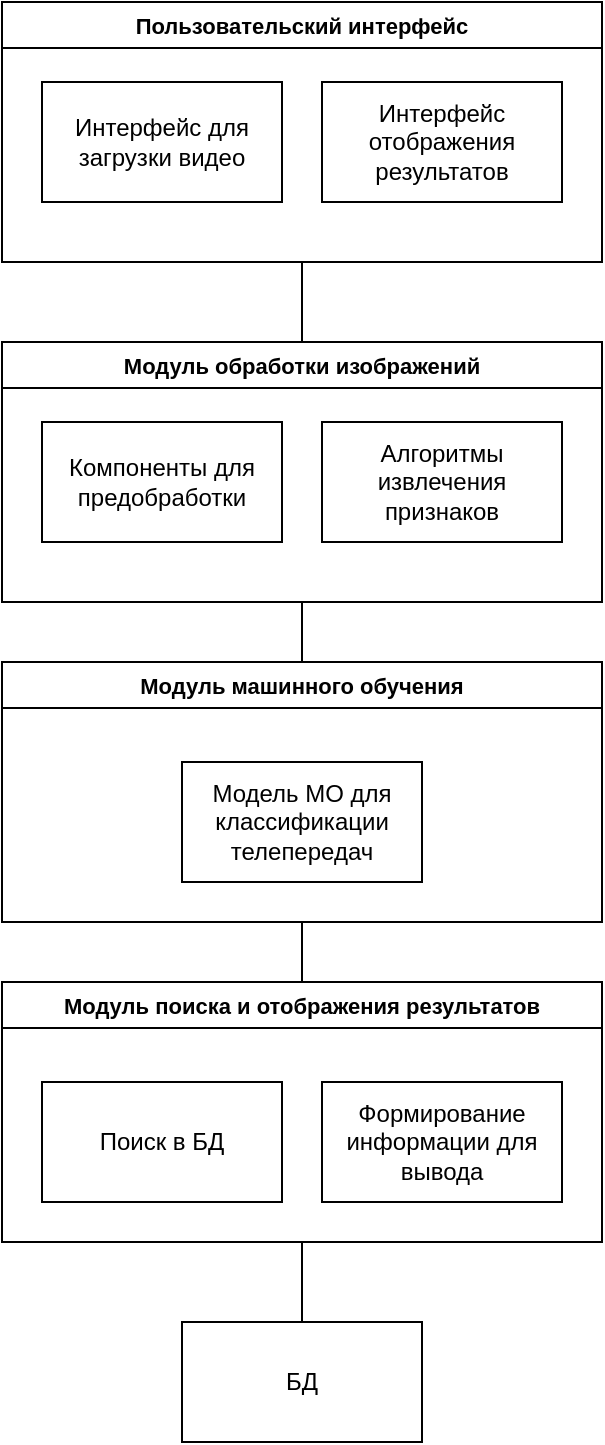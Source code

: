 <mxfile version="24.2.5" type="device" pages="3">
  <diagram name="Структурная" id="2YBvvXClWsGukQMizWep">
    <mxGraphModel dx="794" dy="519" grid="1" gridSize="10" guides="1" tooltips="1" connect="1" arrows="1" fold="1" page="1" pageScale="1" pageWidth="850" pageHeight="1100" math="0" shadow="0">
      <root>
        <mxCell id="0" />
        <mxCell id="1" parent="0" />
        <mxCell id="Xhy8-z913uqPu8jckUhC-14" style="edgeStyle=orthogonalEdgeStyle;rounded=0;orthogonalLoop=1;jettySize=auto;html=1;strokeColor=default;align=center;verticalAlign=middle;fontFamily=Helvetica;fontSize=11;fontColor=default;labelBackgroundColor=default;endArrow=none;endFill=0;" parent="1" source="Xhy8-z913uqPu8jckUhC-10" target="Xhy8-z913uqPu8jckUhC-11" edge="1">
          <mxGeometry relative="1" as="geometry" />
        </mxCell>
        <mxCell id="Xhy8-z913uqPu8jckUhC-10" value="Пользовательский интерфейс" style="swimlane;whiteSpace=wrap;html=1;fontFamily=Helvetica;fontSize=11;fontColor=default;labelBackgroundColor=default;" parent="1" vertex="1">
          <mxGeometry x="30" y="20" width="300" height="130" as="geometry" />
        </mxCell>
        <mxCell id="Xhy8-z913uqPu8jckUhC-6" value="Интерфейс для загрузки видео" style="rounded=0;whiteSpace=wrap;html=1;" parent="Xhy8-z913uqPu8jckUhC-10" vertex="1">
          <mxGeometry x="20" y="40" width="120" height="60" as="geometry" />
        </mxCell>
        <mxCell id="Xhy8-z913uqPu8jckUhC-7" value="Интерфейс отображения результатов" style="rounded=0;whiteSpace=wrap;html=1;" parent="Xhy8-z913uqPu8jckUhC-10" vertex="1">
          <mxGeometry x="160" y="40" width="120" height="60" as="geometry" />
        </mxCell>
        <mxCell id="Xhy8-z913uqPu8jckUhC-18" style="edgeStyle=orthogonalEdgeStyle;rounded=0;orthogonalLoop=1;jettySize=auto;html=1;strokeColor=default;align=center;verticalAlign=middle;fontFamily=Helvetica;fontSize=11;fontColor=default;labelBackgroundColor=default;endArrow=none;endFill=0;" parent="1" source="Xhy8-z913uqPu8jckUhC-11" target="Xhy8-z913uqPu8jckUhC-15" edge="1">
          <mxGeometry relative="1" as="geometry" />
        </mxCell>
        <mxCell id="Xhy8-z913uqPu8jckUhC-11" value="Модуль обработки изображений" style="swimlane;whiteSpace=wrap;html=1;fontFamily=Helvetica;fontSize=11;fontColor=default;labelBackgroundColor=default;" parent="1" vertex="1">
          <mxGeometry x="30" y="190" width="300" height="130" as="geometry" />
        </mxCell>
        <mxCell id="Xhy8-z913uqPu8jckUhC-12" value="Компоненты для предобработки" style="rounded=0;whiteSpace=wrap;html=1;" parent="Xhy8-z913uqPu8jckUhC-11" vertex="1">
          <mxGeometry x="20" y="40" width="120" height="60" as="geometry" />
        </mxCell>
        <mxCell id="Xhy8-z913uqPu8jckUhC-13" value="Алгоритмы извлечения признаков" style="rounded=0;whiteSpace=wrap;html=1;" parent="Xhy8-z913uqPu8jckUhC-11" vertex="1">
          <mxGeometry x="160" y="40" width="120" height="60" as="geometry" />
        </mxCell>
        <mxCell id="Xhy8-z913uqPu8jckUhC-26" style="edgeStyle=orthogonalEdgeStyle;rounded=0;orthogonalLoop=1;jettySize=auto;html=1;strokeColor=default;align=center;verticalAlign=middle;fontFamily=Helvetica;fontSize=11;fontColor=default;labelBackgroundColor=default;endArrow=none;endFill=0;" parent="1" source="Xhy8-z913uqPu8jckUhC-15" target="Xhy8-z913uqPu8jckUhC-19" edge="1">
          <mxGeometry relative="1" as="geometry" />
        </mxCell>
        <mxCell id="Xhy8-z913uqPu8jckUhC-15" value="Модуль машинного обучения" style="swimlane;whiteSpace=wrap;html=1;fontFamily=Helvetica;fontSize=11;fontColor=default;labelBackgroundColor=default;" parent="1" vertex="1">
          <mxGeometry x="30" y="350" width="300" height="130" as="geometry" />
        </mxCell>
        <mxCell id="Xhy8-z913uqPu8jckUhC-16" value="Модель МО для классификации телепередач" style="rounded=0;whiteSpace=wrap;html=1;" parent="Xhy8-z913uqPu8jckUhC-15" vertex="1">
          <mxGeometry x="90" y="50" width="120" height="60" as="geometry" />
        </mxCell>
        <mxCell id="Xhy8-z913uqPu8jckUhC-27" style="edgeStyle=orthogonalEdgeStyle;rounded=0;orthogonalLoop=1;jettySize=auto;html=1;strokeColor=default;align=center;verticalAlign=middle;fontFamily=Helvetica;fontSize=11;fontColor=default;labelBackgroundColor=default;endArrow=none;endFill=0;" parent="1" source="Xhy8-z913uqPu8jckUhC-19" target="Xhy8-z913uqPu8jckUhC-25" edge="1">
          <mxGeometry relative="1" as="geometry" />
        </mxCell>
        <mxCell id="Xhy8-z913uqPu8jckUhC-19" value="Модуль поиска и отображения результатов" style="swimlane;whiteSpace=wrap;html=1;fontFamily=Helvetica;fontSize=11;fontColor=default;labelBackgroundColor=default;" parent="1" vertex="1">
          <mxGeometry x="30" y="510" width="300" height="130" as="geometry" />
        </mxCell>
        <mxCell id="Xhy8-z913uqPu8jckUhC-20" value="Поиск в БД" style="rounded=0;whiteSpace=wrap;html=1;" parent="Xhy8-z913uqPu8jckUhC-19" vertex="1">
          <mxGeometry x="20" y="50" width="120" height="60" as="geometry" />
        </mxCell>
        <mxCell id="Xhy8-z913uqPu8jckUhC-21" value="Формирование информации для вывода" style="rounded=0;whiteSpace=wrap;html=1;" parent="Xhy8-z913uqPu8jckUhC-19" vertex="1">
          <mxGeometry x="160" y="50" width="120" height="60" as="geometry" />
        </mxCell>
        <mxCell id="Xhy8-z913uqPu8jckUhC-25" value="БД" style="rounded=0;whiteSpace=wrap;html=1;" parent="1" vertex="1">
          <mxGeometry x="120" y="680" width="120" height="60" as="geometry" />
        </mxCell>
      </root>
    </mxGraphModel>
  </diagram>
  <diagram id="JtmkYJL3S3MbgOjVV1W5" name="Функциональная">
    <mxGraphModel dx="794" dy="519" grid="1" gridSize="10" guides="1" tooltips="1" connect="1" arrows="1" fold="1" page="1" pageScale="1" pageWidth="827" pageHeight="1169" math="0" shadow="0">
      <root>
        <mxCell id="0" />
        <mxCell id="1" parent="0" />
        <mxCell id="P9iOWwEfQE9yXsueIdrj-24" style="edgeStyle=orthogonalEdgeStyle;rounded=0;orthogonalLoop=1;jettySize=auto;html=1;strokeColor=default;align=center;verticalAlign=middle;fontFamily=Helvetica;fontSize=11;fontColor=default;labelBackgroundColor=default;endArrow=classic;endFill=1;" parent="1" source="P9iOWwEfQE9yXsueIdrj-16" target="P9iOWwEfQE9yXsueIdrj-15" edge="1">
          <mxGeometry relative="1" as="geometry" />
        </mxCell>
        <mxCell id="P9iOWwEfQE9yXsueIdrj-16" value="БД" style="rounded=0;whiteSpace=wrap;html=1;" parent="1" vertex="1">
          <mxGeometry x="130" y="525" width="120" height="60" as="geometry" />
        </mxCell>
        <mxCell id="P9iOWwEfQE9yXsueIdrj-18" style="edgeStyle=orthogonalEdgeStyle;rounded=0;orthogonalLoop=1;jettySize=auto;html=1;strokeColor=default;align=center;verticalAlign=middle;fontFamily=Helvetica;fontSize=11;fontColor=default;labelBackgroundColor=default;endArrow=classic;endFill=1;" parent="1" source="P9iOWwEfQE9yXsueIdrj-17" target="P9iOWwEfQE9yXsueIdrj-3" edge="1">
          <mxGeometry relative="1" as="geometry">
            <mxPoint x="320" y="75" as="targetPoint" />
            <Array as="points" />
          </mxGeometry>
        </mxCell>
        <mxCell id="P9iOWwEfQE9yXsueIdrj-17" value="Изображение / Видеофрагмент" style="shape=manualInput;whiteSpace=wrap;html=1;fontFamily=Helvetica;fontSize=11;fontColor=default;labelBackgroundColor=default;align=right;verticalAlign=bottom;" parent="1" vertex="1">
          <mxGeometry x="320" y="50" width="110" height="60" as="geometry" />
        </mxCell>
        <mxCell id="P9iOWwEfQE9yXsueIdrj-27" value="" style="edgeStyle=orthogonalEdgeStyle;rounded=0;orthogonalLoop=1;jettySize=auto;html=1;strokeColor=default;align=center;verticalAlign=middle;fontFamily=Helvetica;fontSize=11;fontColor=default;labelBackgroundColor=default;endArrow=classic;endFill=1;" parent="1" source="P9iOWwEfQE9yXsueIdrj-4" target="P9iOWwEfQE9yXsueIdrj-26" edge="1">
          <mxGeometry relative="1" as="geometry" />
        </mxCell>
        <mxCell id="P9iOWwEfQE9yXsueIdrj-4" value="Интерфейс отображения результатов" style="rounded=0;whiteSpace=wrap;html=1;" parent="1" vertex="1">
          <mxGeometry x="294" y="240" width="120" height="60" as="geometry" />
        </mxCell>
        <mxCell id="P9iOWwEfQE9yXsueIdrj-19" style="edgeStyle=orthogonalEdgeStyle;rounded=0;orthogonalLoop=1;jettySize=auto;html=1;strokeColor=default;align=center;verticalAlign=middle;fontFamily=Helvetica;fontSize=11;fontColor=default;labelBackgroundColor=default;endArrow=classic;endFill=1;" parent="1" source="P9iOWwEfQE9yXsueIdrj-3" target="P9iOWwEfQE9yXsueIdrj-7" edge="1">
          <mxGeometry relative="1" as="geometry" />
        </mxCell>
        <mxCell id="P9iOWwEfQE9yXsueIdrj-3" value="Интерфейс для загрузки видео" style="rounded=0;whiteSpace=wrap;html=1;" parent="1" vertex="1">
          <mxGeometry x="130" y="50" width="120" height="60" as="geometry" />
        </mxCell>
        <mxCell id="P9iOWwEfQE9yXsueIdrj-20" style="edgeStyle=orthogonalEdgeStyle;rounded=0;orthogonalLoop=1;jettySize=auto;html=1;strokeColor=default;align=center;verticalAlign=middle;fontFamily=Helvetica;fontSize=11;fontColor=default;labelBackgroundColor=default;endArrow=classic;endFill=1;" parent="1" source="P9iOWwEfQE9yXsueIdrj-7" target="P9iOWwEfQE9yXsueIdrj-8" edge="1">
          <mxGeometry relative="1" as="geometry" />
        </mxCell>
        <mxCell id="P9iOWwEfQE9yXsueIdrj-7" value="Компоненты для предобработки" style="rounded=0;whiteSpace=wrap;html=1;" parent="1" vertex="1">
          <mxGeometry x="130" y="150" width="120" height="60" as="geometry" />
        </mxCell>
        <mxCell id="P9iOWwEfQE9yXsueIdrj-21" style="edgeStyle=orthogonalEdgeStyle;rounded=0;orthogonalLoop=1;jettySize=auto;html=1;strokeColor=default;align=center;verticalAlign=middle;fontFamily=Helvetica;fontSize=11;fontColor=default;labelBackgroundColor=default;endArrow=classic;endFill=1;" parent="1" source="P9iOWwEfQE9yXsueIdrj-8" target="P9iOWwEfQE9yXsueIdrj-11" edge="1">
          <mxGeometry relative="1" as="geometry" />
        </mxCell>
        <mxCell id="P9iOWwEfQE9yXsueIdrj-8" value="Алгоритмы извлечения признаков" style="rounded=0;whiteSpace=wrap;html=1;" parent="1" vertex="1">
          <mxGeometry x="130" y="240" width="120" height="60" as="geometry" />
        </mxCell>
        <mxCell id="P9iOWwEfQE9yXsueIdrj-22" style="edgeStyle=orthogonalEdgeStyle;rounded=0;orthogonalLoop=1;jettySize=auto;html=1;strokeColor=default;align=center;verticalAlign=middle;fontFamily=Helvetica;fontSize=11;fontColor=default;labelBackgroundColor=default;endArrow=classic;endFill=1;" parent="1" source="P9iOWwEfQE9yXsueIdrj-11" target="P9iOWwEfQE9yXsueIdrj-14" edge="1">
          <mxGeometry relative="1" as="geometry" />
        </mxCell>
        <mxCell id="P9iOWwEfQE9yXsueIdrj-11" value="Модель МО для классификации телепередач" style="rounded=0;whiteSpace=wrap;html=1;" parent="1" vertex="1">
          <mxGeometry x="130" y="330" width="120" height="60" as="geometry" />
        </mxCell>
        <mxCell id="P9iOWwEfQE9yXsueIdrj-25" style="edgeStyle=orthogonalEdgeStyle;rounded=0;orthogonalLoop=1;jettySize=auto;html=1;strokeColor=default;align=center;verticalAlign=middle;fontFamily=Helvetica;fontSize=11;fontColor=default;labelBackgroundColor=default;endArrow=classic;endFill=1;" parent="1" source="P9iOWwEfQE9yXsueIdrj-15" target="P9iOWwEfQE9yXsueIdrj-4" edge="1">
          <mxGeometry relative="1" as="geometry" />
        </mxCell>
        <mxCell id="P9iOWwEfQE9yXsueIdrj-15" value="Формирование информации для вывода" style="rounded=0;whiteSpace=wrap;html=1;" parent="1" vertex="1">
          <mxGeometry x="294" y="350" width="120" height="60" as="geometry" />
        </mxCell>
        <mxCell id="P9iOWwEfQE9yXsueIdrj-23" style="edgeStyle=orthogonalEdgeStyle;rounded=0;orthogonalLoop=1;jettySize=auto;html=1;strokeColor=default;align=center;verticalAlign=middle;fontFamily=Helvetica;fontSize=11;fontColor=default;labelBackgroundColor=default;endArrow=classic;endFill=1;" parent="1" source="P9iOWwEfQE9yXsueIdrj-14" target="P9iOWwEfQE9yXsueIdrj-16" edge="1">
          <mxGeometry relative="1" as="geometry" />
        </mxCell>
        <mxCell id="P9iOWwEfQE9yXsueIdrj-14" value="Поиск в БД" style="rounded=0;whiteSpace=wrap;html=1;" parent="1" vertex="1">
          <mxGeometry x="130" y="420" width="120" height="60" as="geometry" />
        </mxCell>
        <mxCell id="P9iOWwEfQE9yXsueIdrj-26" value="Результат" style="shape=display;whiteSpace=wrap;html=1;fontFamily=Helvetica;fontSize=11;fontColor=default;labelBackgroundColor=default;" parent="1" vertex="1">
          <mxGeometry x="314" y="150" width="80" height="40" as="geometry" />
        </mxCell>
      </root>
    </mxGraphModel>
  </diagram>
  <diagram id="zu1P3EPsuwU7Xn169ZAO" name="Описание компонентов">
    <mxGraphModel dx="1323" dy="865" grid="1" gridSize="10" guides="1" tooltips="1" connect="1" arrows="1" fold="1" page="1" pageScale="1" pageWidth="827" pageHeight="1169" math="0" shadow="0">
      <root>
        <mxCell id="0" />
        <mxCell id="1" parent="0" />
        <mxCell id="CA1_GyaabQnWILwRNP8R-2" style="edgeStyle=orthogonalEdgeStyle;rounded=0;orthogonalLoop=1;jettySize=auto;html=1;entryX=0;entryY=0.5;entryDx=0;entryDy=0;" edge="1" parent="1" source="CA1_GyaabQnWILwRNP8R-1" target="8dLn6kWw0HhKBP09OjSo-5">
          <mxGeometry relative="1" as="geometry">
            <mxPoint x="410" y="210" as="targetPoint" />
            <Array as="points">
              <mxPoint x="260" y="265" />
              <mxPoint x="60" y="265" />
              <mxPoint x="60" y="340" />
            </Array>
          </mxGeometry>
        </mxCell>
        <mxCell id="CA1_GyaabQnWILwRNP8R-5" value="Видеофайл/изображение" style="edgeLabel;html=1;align=center;verticalAlign=middle;resizable=0;points=[];" vertex="1" connectable="0" parent="CA1_GyaabQnWILwRNP8R-2">
          <mxGeometry x="0.47" y="1" relative="1" as="geometry">
            <mxPoint x="-21" y="-29" as="offset" />
          </mxGeometry>
        </mxCell>
        <mxCell id="CA1_GyaabQnWILwRNP8R-3" style="edgeStyle=orthogonalEdgeStyle;rounded=0;orthogonalLoop=1;jettySize=auto;html=1;startArrow=classic;startFill=1;endArrow=none;endFill=0;" edge="1" parent="1" source="CA1_GyaabQnWILwRNP8R-1">
          <mxGeometry relative="1" as="geometry">
            <mxPoint x="100" y="210" as="targetPoint" />
          </mxGeometry>
        </mxCell>
        <mxCell id="CA1_GyaabQnWILwRNP8R-4" value="Пользовательский ввод" style="edgeLabel;html=1;align=center;verticalAlign=middle;resizable=0;points=[];" vertex="1" connectable="0" parent="CA1_GyaabQnWILwRNP8R-3">
          <mxGeometry x="0.44" y="-1" relative="1" as="geometry">
            <mxPoint x="-8" y="-19" as="offset" />
          </mxGeometry>
        </mxCell>
        <mxCell id="CA1_GyaabQnWILwRNP8R-1" value="Интерфейс для загрузки видео" style="rounded=0;whiteSpace=wrap;html=1;" vertex="1" parent="1">
          <mxGeometry x="200" y="180" width="120" height="60" as="geometry" />
        </mxCell>
        <mxCell id="Wb9NDqVCcSAxEgXEN_8J-2" style="edgeStyle=orthogonalEdgeStyle;rounded=0;orthogonalLoop=1;jettySize=auto;html=1;" edge="1" parent="1" source="USt3ba_aJKH7huANVrqa-6">
          <mxGeometry relative="1" as="geometry">
            <mxPoint x="700" y="750" as="targetPoint" />
          </mxGeometry>
        </mxCell>
        <mxCell id="Wb9NDqVCcSAxEgXEN_8J-3" value="Отображение пользователю" style="edgeLabel;html=1;align=center;verticalAlign=middle;resizable=0;points=[];" vertex="1" connectable="0" parent="Wb9NDqVCcSAxEgXEN_8J-2">
          <mxGeometry x="0.334" y="4" relative="1" as="geometry">
            <mxPoint x="41" y="-16" as="offset" />
          </mxGeometry>
        </mxCell>
        <mxCell id="USt3ba_aJKH7huANVrqa-6" value="Интерфейс отображения результатов" style="rounded=0;whiteSpace=wrap;html=1;" vertex="1" parent="1">
          <mxGeometry x="520" y="720" width="120" height="60" as="geometry" />
        </mxCell>
        <mxCell id="8dLn6kWw0HhKBP09OjSo-1" style="edgeStyle=orthogonalEdgeStyle;rounded=0;orthogonalLoop=1;jettySize=auto;html=1;entryX=0;entryY=0.5;entryDx=0;entryDy=0;" edge="1" parent="1" source="8dLn6kWw0HhKBP09OjSo-5" target="8dLn6kWw0HhKBP09OjSo-10">
          <mxGeometry relative="1" as="geometry">
            <mxPoint x="410" y="340" as="targetPoint" />
            <Array as="points">
              <mxPoint x="270" y="410" />
              <mxPoint x="60" y="410" />
              <mxPoint x="60" y="480" />
            </Array>
          </mxGeometry>
        </mxCell>
        <mxCell id="8dLn6kWw0HhKBP09OjSo-2" value="Обработнные данные" style="edgeLabel;html=1;align=center;verticalAlign=middle;resizable=0;points=[];" vertex="1" connectable="0" parent="8dLn6kWw0HhKBP09OjSo-1">
          <mxGeometry x="0.47" y="1" relative="1" as="geometry">
            <mxPoint x="12" y="-19" as="offset" />
          </mxGeometry>
        </mxCell>
        <mxCell id="8dLn6kWw0HhKBP09OjSo-3" style="edgeStyle=orthogonalEdgeStyle;rounded=0;orthogonalLoop=1;jettySize=auto;html=1;startArrow=classic;startFill=1;endArrow=none;endFill=0;" edge="1" parent="1" source="8dLn6kWw0HhKBP09OjSo-5">
          <mxGeometry relative="1" as="geometry">
            <mxPoint x="110" y="340" as="targetPoint" />
          </mxGeometry>
        </mxCell>
        <mxCell id="8dLn6kWw0HhKBP09OjSo-5" value="Компоненты для предобработки" style="rounded=0;whiteSpace=wrap;html=1;" vertex="1" parent="1">
          <mxGeometry x="210" y="310" width="120" height="60" as="geometry" />
        </mxCell>
        <mxCell id="8dLn6kWw0HhKBP09OjSo-6" style="edgeStyle=orthogonalEdgeStyle;rounded=0;orthogonalLoop=1;jettySize=auto;html=1;entryX=0;entryY=0.5;entryDx=0;entryDy=0;" edge="1" parent="1" source="8dLn6kWw0HhKBP09OjSo-10" target="wZiBYahngklIc1PBBzS9-5">
          <mxGeometry relative="1" as="geometry">
            <mxPoint x="400" y="480" as="targetPoint" />
            <Array as="points">
              <mxPoint x="260" y="530" />
              <mxPoint x="60" y="530" />
              <mxPoint x="60" y="570" />
            </Array>
          </mxGeometry>
        </mxCell>
        <mxCell id="8dLn6kWw0HhKBP09OjSo-7" value="Признаки для модели МО" style="edgeLabel;html=1;align=center;verticalAlign=middle;resizable=0;points=[];" vertex="1" connectable="0" parent="8dLn6kWw0HhKBP09OjSo-6">
          <mxGeometry x="0.47" y="1" relative="1" as="geometry">
            <mxPoint x="12" y="-19" as="offset" />
          </mxGeometry>
        </mxCell>
        <mxCell id="8dLn6kWw0HhKBP09OjSo-10" value="Алгоритм извлечения признаков" style="rounded=0;whiteSpace=wrap;html=1;" vertex="1" parent="1">
          <mxGeometry x="200" y="450" width="120" height="60" as="geometry" />
        </mxCell>
        <mxCell id="wZiBYahngklIc1PBBzS9-1" style="edgeStyle=orthogonalEdgeStyle;rounded=0;orthogonalLoop=1;jettySize=auto;html=1;" edge="1" parent="1" source="wZiBYahngklIc1PBBzS9-5" target="m5lpQ8HKUemsLjIif-sB-5">
          <mxGeometry relative="1" as="geometry">
            <mxPoint x="400" y="570" as="targetPoint" />
          </mxGeometry>
        </mxCell>
        <mxCell id="wZiBYahngklIc1PBBzS9-2" value="Предсказание на основе модели" style="edgeLabel;html=1;align=center;verticalAlign=middle;resizable=0;points=[];" vertex="1" connectable="0" parent="wZiBYahngklIc1PBBzS9-1">
          <mxGeometry x="0.47" y="1" relative="1" as="geometry">
            <mxPoint x="-47" y="-19" as="offset" />
          </mxGeometry>
        </mxCell>
        <mxCell id="wZiBYahngklIc1PBBzS9-5" value="Модель МО" style="rounded=0;whiteSpace=wrap;html=1;" vertex="1" parent="1">
          <mxGeometry x="200" y="540" width="120" height="60" as="geometry" />
        </mxCell>
        <mxCell id="eGCq8gASUKpd-wSrJviy-1" style="edgeStyle=orthogonalEdgeStyle;rounded=0;orthogonalLoop=1;jettySize=auto;html=1;entryX=0;entryY=0.5;entryDx=0;entryDy=0;" edge="1" parent="1" source="eGCq8gASUKpd-wSrJviy-5" target="MubdR3RjqJo_nvfEfuHu-5">
          <mxGeometry relative="1" as="geometry">
            <mxPoint x="400" y="810" as="targetPoint" />
            <Array as="points">
              <mxPoint x="260" y="860" />
              <mxPoint x="90" y="860" />
              <mxPoint x="90" y="900" />
            </Array>
          </mxGeometry>
        </mxCell>
        <mxCell id="eGCq8gASUKpd-wSrJviy-2" value="Запрос на языке SQL" style="edgeLabel;html=1;align=center;verticalAlign=middle;resizable=0;points=[];" vertex="1" connectable="0" parent="eGCq8gASUKpd-wSrJviy-1">
          <mxGeometry x="0.47" y="1" relative="1" as="geometry">
            <mxPoint x="12" y="-19" as="offset" />
          </mxGeometry>
        </mxCell>
        <mxCell id="eGCq8gASUKpd-wSrJviy-3" style="edgeStyle=orthogonalEdgeStyle;rounded=0;orthogonalLoop=1;jettySize=auto;html=1;startArrow=classic;startFill=1;endArrow=none;endFill=0;entryX=0.5;entryY=1;entryDx=0;entryDy=0;" edge="1" parent="1" source="eGCq8gASUKpd-wSrJviy-5" target="wZiBYahngklIc1PBBzS9-5">
          <mxGeometry relative="1" as="geometry">
            <mxPoint x="100" y="810" as="targetPoint" />
            <Array as="points">
              <mxPoint x="90" y="810" />
              <mxPoint x="90" y="600" />
            </Array>
          </mxGeometry>
        </mxCell>
        <mxCell id="eGCq8gASUKpd-wSrJviy-4" value="Запрос от модели" style="edgeLabel;html=1;align=center;verticalAlign=middle;resizable=0;points=[];" vertex="1" connectable="0" parent="eGCq8gASUKpd-wSrJviy-3">
          <mxGeometry x="0.44" y="-1" relative="1" as="geometry">
            <mxPoint x="-12" y="39" as="offset" />
          </mxGeometry>
        </mxCell>
        <mxCell id="eGCq8gASUKpd-wSrJviy-5" value="Поиск в БД" style="rounded=0;whiteSpace=wrap;html=1;" vertex="1" parent="1">
          <mxGeometry x="200" y="780" width="120" height="60" as="geometry" />
        </mxCell>
        <mxCell id="MubdR3RjqJo_nvfEfuHu-1" style="edgeStyle=orthogonalEdgeStyle;rounded=0;orthogonalLoop=1;jettySize=auto;html=1;" edge="1" parent="1" source="MubdR3RjqJo_nvfEfuHu-5" target="wZiBYahngklIc1PBBzS9-5">
          <mxGeometry relative="1" as="geometry">
            <mxPoint x="400" y="900" as="targetPoint" />
            <Array as="points">
              <mxPoint x="380" y="900" />
              <mxPoint x="380" y="630" />
              <mxPoint x="260" y="630" />
            </Array>
          </mxGeometry>
        </mxCell>
        <mxCell id="MubdR3RjqJo_nvfEfuHu-2" value="Данные поиска" style="edgeLabel;html=1;align=center;verticalAlign=middle;resizable=0;points=[];" vertex="1" connectable="0" parent="MubdR3RjqJo_nvfEfuHu-1">
          <mxGeometry x="0.47" y="1" relative="1" as="geometry">
            <mxPoint x="12" y="-19" as="offset" />
          </mxGeometry>
        </mxCell>
        <mxCell id="MubdR3RjqJo_nvfEfuHu-5" value="БД" style="rounded=0;whiteSpace=wrap;html=1;" vertex="1" parent="1">
          <mxGeometry x="200" y="870" width="120" height="60" as="geometry" />
        </mxCell>
        <mxCell id="m5lpQ8HKUemsLjIif-sB-1" style="edgeStyle=orthogonalEdgeStyle;rounded=0;orthogonalLoop=1;jettySize=auto;html=1;" edge="1" parent="1" source="m5lpQ8HKUemsLjIif-sB-5" target="USt3ba_aJKH7huANVrqa-6">
          <mxGeometry relative="1" as="geometry">
            <mxPoint x="720" y="570" as="targetPoint" />
          </mxGeometry>
        </mxCell>
        <mxCell id="m5lpQ8HKUemsLjIif-sB-2" value="Информация для вывода" style="edgeLabel;html=1;align=center;verticalAlign=middle;resizable=0;points=[];" vertex="1" connectable="0" parent="m5lpQ8HKUemsLjIif-sB-1">
          <mxGeometry x="0.47" y="1" relative="1" as="geometry">
            <mxPoint x="12" y="-19" as="offset" />
          </mxGeometry>
        </mxCell>
        <mxCell id="m5lpQ8HKUemsLjIif-sB-5" value="Формирование информации для вывода" style="rounded=0;whiteSpace=wrap;html=1;" vertex="1" parent="1">
          <mxGeometry x="520" y="540" width="120" height="60" as="geometry" />
        </mxCell>
      </root>
    </mxGraphModel>
  </diagram>
</mxfile>
